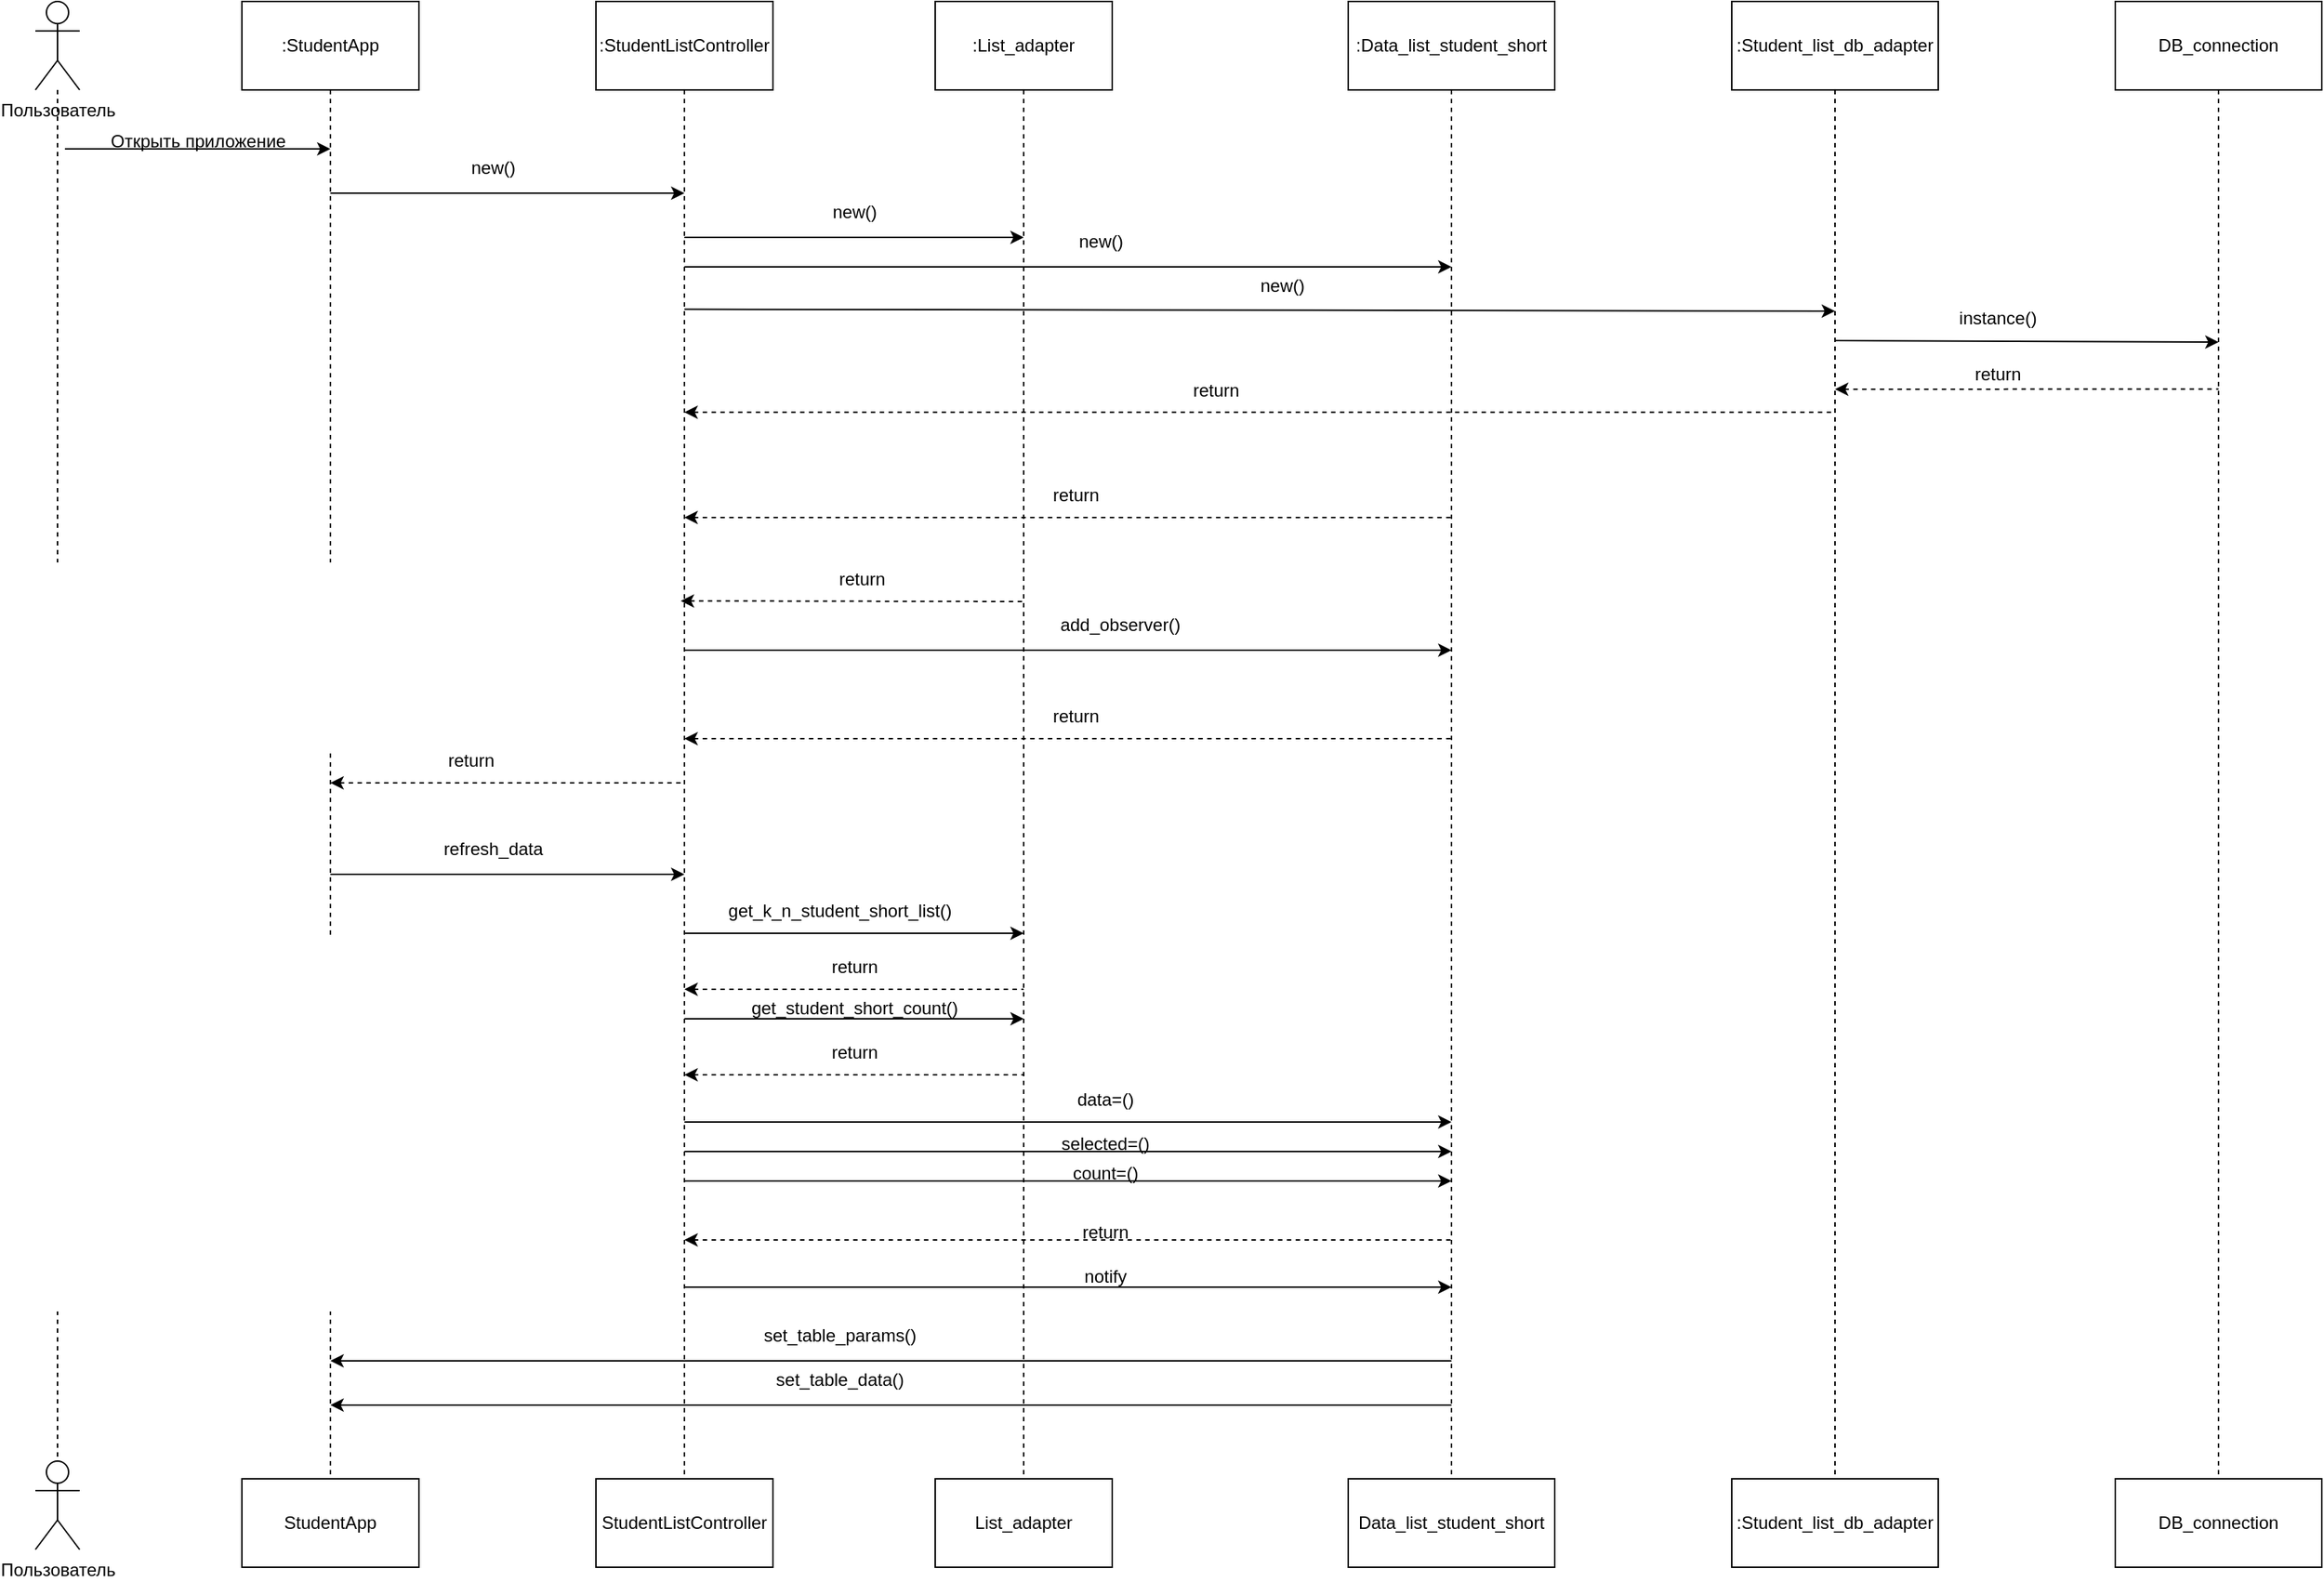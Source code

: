 <mxfile version="25.0.3">
  <diagram name="Страница — 1" id="O1wBWNtwzzCgPNyblacY">
    <mxGraphModel dx="2049" dy="1114" grid="1" gridSize="10" guides="1" tooltips="1" connect="1" arrows="1" fold="1" page="1" pageScale="1" pageWidth="827" pageHeight="1169" math="0" shadow="0">
      <root>
        <mxCell id="0" />
        <mxCell id="1" parent="0" />
        <mxCell id="iM3YfhOh1Oi1pRqdzWGs-1" value="Пользователь" style="shape=umlActor;verticalLabelPosition=bottom;verticalAlign=top;html=1;outlineConnect=0;" parent="1" vertex="1">
          <mxGeometry x="80" y="140" width="30" height="60" as="geometry" />
        </mxCell>
        <mxCell id="iM3YfhOh1Oi1pRqdzWGs-2" value="Пользователь" style="shape=umlActor;verticalLabelPosition=bottom;verticalAlign=top;html=1;outlineConnect=0;" parent="1" vertex="1">
          <mxGeometry x="80" y="1130" width="30" height="60" as="geometry" />
        </mxCell>
        <mxCell id="iM3YfhOh1Oi1pRqdzWGs-3" style="edgeStyle=orthogonalEdgeStyle;rounded=0;orthogonalLoop=1;jettySize=auto;html=1;entryX=0.5;entryY=0;entryDx=0;entryDy=0;entryPerimeter=0;endArrow=none;endFill=0;dashed=1;" parent="1" source="iM3YfhOh1Oi1pRqdzWGs-1" target="iM3YfhOh1Oi1pRqdzWGs-2" edge="1">
          <mxGeometry relative="1" as="geometry" />
        </mxCell>
        <mxCell id="iM3YfhOh1Oi1pRqdzWGs-7" style="edgeStyle=orthogonalEdgeStyle;rounded=0;orthogonalLoop=1;jettySize=auto;html=1;exitX=0.5;exitY=1;exitDx=0;exitDy=0;entryX=0.5;entryY=0;entryDx=0;entryDy=0;dashed=1;endArrow=none;endFill=0;" parent="1" source="iM3YfhOh1Oi1pRqdzWGs-5" target="iM3YfhOh1Oi1pRqdzWGs-6" edge="1">
          <mxGeometry relative="1" as="geometry" />
        </mxCell>
        <mxCell id="iM3YfhOh1Oi1pRqdzWGs-5" value=":StudentApp" style="rounded=0;whiteSpace=wrap;html=1;" parent="1" vertex="1">
          <mxGeometry x="220" y="140" width="120" height="60" as="geometry" />
        </mxCell>
        <mxCell id="iM3YfhOh1Oi1pRqdzWGs-6" value="StudentApp" style="rounded=0;whiteSpace=wrap;html=1;" parent="1" vertex="1">
          <mxGeometry x="220" y="1142" width="120" height="60" as="geometry" />
        </mxCell>
        <mxCell id="iM3YfhOh1Oi1pRqdzWGs-10" style="edgeStyle=orthogonalEdgeStyle;rounded=0;orthogonalLoop=1;jettySize=auto;html=1;exitX=0.5;exitY=1;exitDx=0;exitDy=0;entryX=0.5;entryY=0;entryDx=0;entryDy=0;dashed=1;endArrow=none;endFill=0;" parent="1" source="iM3YfhOh1Oi1pRqdzWGs-8" target="iM3YfhOh1Oi1pRqdzWGs-9" edge="1">
          <mxGeometry relative="1" as="geometry" />
        </mxCell>
        <mxCell id="iM3YfhOh1Oi1pRqdzWGs-8" value=":StudentListController" style="rounded=0;whiteSpace=wrap;html=1;" parent="1" vertex="1">
          <mxGeometry x="460" y="140" width="120" height="60" as="geometry" />
        </mxCell>
        <mxCell id="iM3YfhOh1Oi1pRqdzWGs-9" value="StudentListController" style="rounded=0;whiteSpace=wrap;html=1;" parent="1" vertex="1">
          <mxGeometry x="460" y="1142" width="120" height="60" as="geometry" />
        </mxCell>
        <mxCell id="iM3YfhOh1Oi1pRqdzWGs-11" value="" style="endArrow=classic;html=1;rounded=0;" parent="1" edge="1">
          <mxGeometry width="50" height="50" relative="1" as="geometry">
            <mxPoint x="100" y="240" as="sourcePoint" />
            <mxPoint x="280" y="240" as="targetPoint" />
          </mxGeometry>
        </mxCell>
        <mxCell id="iM3YfhOh1Oi1pRqdzWGs-12" value="Открыть приложение" style="text;html=1;align=center;verticalAlign=middle;resizable=0;points=[];autosize=1;strokeColor=none;fillColor=none;" parent="1" vertex="1">
          <mxGeometry x="120" y="220" width="140" height="30" as="geometry" />
        </mxCell>
        <mxCell id="iM3YfhOh1Oi1pRqdzWGs-13" value="" style="endArrow=classic;html=1;rounded=0;" parent="1" edge="1">
          <mxGeometry width="50" height="50" relative="1" as="geometry">
            <mxPoint x="280" y="270" as="sourcePoint" />
            <mxPoint x="520" y="270" as="targetPoint" />
          </mxGeometry>
        </mxCell>
        <mxCell id="iM3YfhOh1Oi1pRqdzWGs-14" value="new()" style="text;html=1;align=center;verticalAlign=middle;resizable=0;points=[];autosize=1;strokeColor=none;fillColor=none;" parent="1" vertex="1">
          <mxGeometry x="365" y="238" width="50" height="30" as="geometry" />
        </mxCell>
        <mxCell id="iM3YfhOh1Oi1pRqdzWGs-17" style="edgeStyle=orthogonalEdgeStyle;rounded=0;orthogonalLoop=1;jettySize=auto;html=1;exitX=0.5;exitY=1;exitDx=0;exitDy=0;entryX=0.5;entryY=0;entryDx=0;entryDy=0;dashed=1;endArrow=none;endFill=0;" parent="1" source="iM3YfhOh1Oi1pRqdzWGs-15" target="iM3YfhOh1Oi1pRqdzWGs-16" edge="1">
          <mxGeometry relative="1" as="geometry" />
        </mxCell>
        <mxCell id="iM3YfhOh1Oi1pRqdzWGs-15" value=":List_adapter" style="rounded=0;whiteSpace=wrap;html=1;" parent="1" vertex="1">
          <mxGeometry x="690" y="140" width="120" height="60" as="geometry" />
        </mxCell>
        <mxCell id="iM3YfhOh1Oi1pRqdzWGs-16" value="List_adapter" style="rounded=0;whiteSpace=wrap;html=1;" parent="1" vertex="1">
          <mxGeometry x="690" y="1142" width="120" height="60" as="geometry" />
        </mxCell>
        <mxCell id="iM3YfhOh1Oi1pRqdzWGs-18" value="" style="endArrow=classic;html=1;rounded=0;" parent="1" edge="1">
          <mxGeometry width="50" height="50" relative="1" as="geometry">
            <mxPoint x="520" y="300" as="sourcePoint" />
            <mxPoint x="750" y="300" as="targetPoint" />
          </mxGeometry>
        </mxCell>
        <mxCell id="iM3YfhOh1Oi1pRqdzWGs-19" value="new()" style="text;html=1;align=center;verticalAlign=middle;resizable=0;points=[];autosize=1;strokeColor=none;fillColor=none;" parent="1" vertex="1">
          <mxGeometry x="610" y="268" width="50" height="30" as="geometry" />
        </mxCell>
        <mxCell id="iM3YfhOh1Oi1pRqdzWGs-24" value="" style="endArrow=classic;html=1;rounded=0;" parent="1" edge="1">
          <mxGeometry width="50" height="50" relative="1" as="geometry">
            <mxPoint x="280" y="732" as="sourcePoint" />
            <mxPoint x="520" y="732" as="targetPoint" />
          </mxGeometry>
        </mxCell>
        <mxCell id="iM3YfhOh1Oi1pRqdzWGs-25" value="refresh_data" style="text;html=1;align=center;verticalAlign=middle;resizable=0;points=[];autosize=1;strokeColor=none;fillColor=none;" parent="1" vertex="1">
          <mxGeometry x="345" y="700" width="90" height="30" as="geometry" />
        </mxCell>
        <mxCell id="iM3YfhOh1Oi1pRqdzWGs-26" value="" style="endArrow=classic;html=1;rounded=0;" parent="1" edge="1">
          <mxGeometry width="50" height="50" relative="1" as="geometry">
            <mxPoint x="520" y="772" as="sourcePoint" />
            <mxPoint x="750" y="772" as="targetPoint" />
          </mxGeometry>
        </mxCell>
        <mxCell id="iM3YfhOh1Oi1pRqdzWGs-27" value="get_k_n_student_short_list()" style="text;html=1;align=center;verticalAlign=middle;resizable=0;points=[];autosize=1;strokeColor=none;fillColor=none;" parent="1" vertex="1">
          <mxGeometry x="540" y="742" width="170" height="30" as="geometry" />
        </mxCell>
        <mxCell id="iM3YfhOh1Oi1pRqdzWGs-28" value="" style="endArrow=none;html=1;rounded=0;dashed=1;startArrow=classic;startFill=1;endFill=0;" parent="1" edge="1">
          <mxGeometry width="50" height="50" relative="1" as="geometry">
            <mxPoint x="520" y="810" as="sourcePoint" />
            <mxPoint x="750" y="810" as="targetPoint" />
          </mxGeometry>
        </mxCell>
        <mxCell id="iM3YfhOh1Oi1pRqdzWGs-29" value="return" style="text;html=1;align=center;verticalAlign=middle;resizable=0;points=[];autosize=1;strokeColor=none;fillColor=none;" parent="1" vertex="1">
          <mxGeometry x="610" y="780" width="50" height="30" as="geometry" />
        </mxCell>
        <mxCell id="iM3YfhOh1Oi1pRqdzWGs-32" style="edgeStyle=orthogonalEdgeStyle;rounded=0;orthogonalLoop=1;jettySize=auto;html=1;exitX=0.5;exitY=1;exitDx=0;exitDy=0;entryX=0.5;entryY=0;entryDx=0;entryDy=0;dashed=1;endArrow=none;endFill=0;" parent="1" source="iM3YfhOh1Oi1pRqdzWGs-30" target="iM3YfhOh1Oi1pRqdzWGs-31" edge="1">
          <mxGeometry relative="1" as="geometry" />
        </mxCell>
        <mxCell id="iM3YfhOh1Oi1pRqdzWGs-30" value=":Data_list_student_short" style="rounded=0;whiteSpace=wrap;html=1;" parent="1" vertex="1">
          <mxGeometry x="970" y="140" width="140" height="60" as="geometry" />
        </mxCell>
        <mxCell id="iM3YfhOh1Oi1pRqdzWGs-31" value="Data_list_student_short" style="rounded=0;whiteSpace=wrap;html=1;" parent="1" vertex="1">
          <mxGeometry x="970" y="1142" width="140" height="60" as="geometry" />
        </mxCell>
        <mxCell id="iM3YfhOh1Oi1pRqdzWGs-35" value="" style="endArrow=classic;html=1;rounded=0;" parent="1" edge="1">
          <mxGeometry width="50" height="50" relative="1" as="geometry">
            <mxPoint x="520" y="900" as="sourcePoint" />
            <mxPoint x="1040" y="900" as="targetPoint" />
          </mxGeometry>
        </mxCell>
        <mxCell id="iM3YfhOh1Oi1pRqdzWGs-36" value="data=()" style="text;html=1;align=center;verticalAlign=middle;resizable=0;points=[];autosize=1;strokeColor=none;fillColor=none;" parent="1" vertex="1">
          <mxGeometry x="775" y="870" width="60" height="30" as="geometry" />
        </mxCell>
        <mxCell id="iM3YfhOh1Oi1pRqdzWGs-37" value="" style="endArrow=classic;html=1;rounded=0;" parent="1" edge="1">
          <mxGeometry width="50" height="50" relative="1" as="geometry">
            <mxPoint x="520" y="920" as="sourcePoint" />
            <mxPoint x="1040" y="920" as="targetPoint" />
          </mxGeometry>
        </mxCell>
        <mxCell id="iM3YfhOh1Oi1pRqdzWGs-38" value="selected=()" style="text;html=1;align=center;verticalAlign=middle;resizable=0;points=[];autosize=1;strokeColor=none;fillColor=none;" parent="1" vertex="1">
          <mxGeometry x="765" y="900" width="80" height="30" as="geometry" />
        </mxCell>
        <mxCell id="iM3YfhOh1Oi1pRqdzWGs-39" value="" style="endArrow=none;html=1;rounded=0;startArrow=classic;startFill=1;endFill=0;dashed=1;" parent="1" edge="1">
          <mxGeometry width="50" height="50" relative="1" as="geometry">
            <mxPoint x="520" y="980" as="sourcePoint" />
            <mxPoint x="1040" y="980" as="targetPoint" />
          </mxGeometry>
        </mxCell>
        <mxCell id="iM3YfhOh1Oi1pRqdzWGs-40" value="return" style="text;html=1;align=center;verticalAlign=middle;resizable=0;points=[];autosize=1;strokeColor=none;fillColor=none;" parent="1" vertex="1">
          <mxGeometry x="780" y="960" width="50" height="30" as="geometry" />
        </mxCell>
        <mxCell id="iM3YfhOh1Oi1pRqdzWGs-42" value="" style="endArrow=classic;html=1;rounded=0;" parent="1" edge="1">
          <mxGeometry width="50" height="50" relative="1" as="geometry">
            <mxPoint x="520" y="940" as="sourcePoint" />
            <mxPoint x="1040" y="940" as="targetPoint" />
          </mxGeometry>
        </mxCell>
        <mxCell id="iM3YfhOh1Oi1pRqdzWGs-43" value="count=()" style="text;html=1;align=center;verticalAlign=middle;resizable=0;points=[];autosize=1;strokeColor=none;fillColor=none;" parent="1" vertex="1">
          <mxGeometry x="770" y="920" width="70" height="30" as="geometry" />
        </mxCell>
        <mxCell id="iM3YfhOh1Oi1pRqdzWGs-44" value="" style="endArrow=classic;html=1;rounded=0;" parent="1" edge="1">
          <mxGeometry width="50" height="50" relative="1" as="geometry">
            <mxPoint x="520" y="1012" as="sourcePoint" />
            <mxPoint x="1040" y="1012" as="targetPoint" />
          </mxGeometry>
        </mxCell>
        <mxCell id="iM3YfhOh1Oi1pRqdzWGs-45" value="notify" style="text;html=1;align=center;verticalAlign=middle;resizable=0;points=[];autosize=1;strokeColor=none;fillColor=none;" parent="1" vertex="1">
          <mxGeometry x="780" y="990" width="50" height="30" as="geometry" />
        </mxCell>
        <mxCell id="iM3YfhOh1Oi1pRqdzWGs-46" value="" style="endArrow=none;html=1;rounded=0;startArrow=classic;startFill=1;endFill=0;" parent="1" edge="1">
          <mxGeometry width="50" height="50" relative="1" as="geometry">
            <mxPoint x="280" y="1062" as="sourcePoint" />
            <mxPoint x="1040" y="1062" as="targetPoint" />
          </mxGeometry>
        </mxCell>
        <mxCell id="iM3YfhOh1Oi1pRqdzWGs-47" value="set_table_params()" style="text;html=1;align=center;verticalAlign=middle;resizable=0;points=[];autosize=1;strokeColor=none;fillColor=none;" parent="1" vertex="1">
          <mxGeometry x="560" y="1030" width="130" height="30" as="geometry" />
        </mxCell>
        <mxCell id="iM3YfhOh1Oi1pRqdzWGs-49" value="" style="endArrow=none;html=1;rounded=0;startArrow=classic;startFill=1;endFill=0;" parent="1" edge="1">
          <mxGeometry width="50" height="50" relative="1" as="geometry">
            <mxPoint x="280" y="1092" as="sourcePoint" />
            <mxPoint x="1040" y="1092" as="targetPoint" />
          </mxGeometry>
        </mxCell>
        <mxCell id="iM3YfhOh1Oi1pRqdzWGs-50" value="set_table_data()" style="text;html=1;align=center;verticalAlign=middle;resizable=0;points=[];autosize=1;strokeColor=none;fillColor=none;" parent="1" vertex="1">
          <mxGeometry x="570" y="1060" width="110" height="30" as="geometry" />
        </mxCell>
        <mxCell id="y-QJlNwA0FWdy1sTkXh7-9" value="" style="endArrow=classic;html=1;rounded=0;" edge="1" parent="1">
          <mxGeometry width="50" height="50" relative="1" as="geometry">
            <mxPoint x="520" y="320" as="sourcePoint" />
            <mxPoint x="1040" y="320" as="targetPoint" />
          </mxGeometry>
        </mxCell>
        <mxCell id="y-QJlNwA0FWdy1sTkXh7-10" value="new()" style="text;html=1;align=center;verticalAlign=middle;resizable=0;points=[];autosize=1;strokeColor=none;fillColor=none;" vertex="1" parent="1">
          <mxGeometry x="777" y="288" width="50" height="30" as="geometry" />
        </mxCell>
        <mxCell id="y-QJlNwA0FWdy1sTkXh7-15" value="" style="endArrow=none;html=1;rounded=0;dashed=1;startArrow=classic;startFill=1;endFill=0;" edge="1" parent="1">
          <mxGeometry width="50" height="50" relative="1" as="geometry">
            <mxPoint x="520" y="490" as="sourcePoint" />
            <mxPoint x="1040" y="490" as="targetPoint" />
          </mxGeometry>
        </mxCell>
        <mxCell id="y-QJlNwA0FWdy1sTkXh7-16" value="return" style="text;html=1;align=center;verticalAlign=middle;resizable=0;points=[];autosize=1;strokeColor=none;fillColor=none;" vertex="1" parent="1">
          <mxGeometry x="760" y="460" width="50" height="30" as="geometry" />
        </mxCell>
        <mxCell id="y-QJlNwA0FWdy1sTkXh7-17" value="" style="endArrow=none;html=1;rounded=0;dashed=1;startArrow=classic;startFill=1;endFill=0;" edge="1" parent="1">
          <mxGeometry width="50" height="50" relative="1" as="geometry">
            <mxPoint x="517.5" y="546.57" as="sourcePoint" />
            <mxPoint x="750" y="547" as="targetPoint" />
          </mxGeometry>
        </mxCell>
        <mxCell id="y-QJlNwA0FWdy1sTkXh7-18" value="return" style="text;html=1;align=center;verticalAlign=middle;resizable=0;points=[];autosize=1;strokeColor=none;fillColor=none;" vertex="1" parent="1">
          <mxGeometry x="615" y="516.57" width="50" height="30" as="geometry" />
        </mxCell>
        <mxCell id="y-QJlNwA0FWdy1sTkXh7-19" value="" style="endArrow=classic;html=1;rounded=0;" edge="1" parent="1">
          <mxGeometry width="50" height="50" relative="1" as="geometry">
            <mxPoint x="520" y="580" as="sourcePoint" />
            <mxPoint x="1040" y="580" as="targetPoint" />
          </mxGeometry>
        </mxCell>
        <mxCell id="y-QJlNwA0FWdy1sTkXh7-20" value="add_observer()" style="text;html=1;align=center;verticalAlign=middle;resizable=0;points=[];autosize=1;strokeColor=none;fillColor=none;" vertex="1" parent="1">
          <mxGeometry x="765" y="548" width="100" height="30" as="geometry" />
        </mxCell>
        <mxCell id="y-QJlNwA0FWdy1sTkXh7-21" value="" style="endArrow=none;html=1;rounded=0;dashed=1;startArrow=classic;startFill=1;endFill=0;" edge="1" parent="1">
          <mxGeometry width="50" height="50" relative="1" as="geometry">
            <mxPoint x="520" y="640" as="sourcePoint" />
            <mxPoint x="1040" y="640" as="targetPoint" />
          </mxGeometry>
        </mxCell>
        <mxCell id="y-QJlNwA0FWdy1sTkXh7-22" value="return" style="text;html=1;align=center;verticalAlign=middle;resizable=0;points=[];autosize=1;strokeColor=none;fillColor=none;" vertex="1" parent="1">
          <mxGeometry x="760" y="610" width="50" height="30" as="geometry" />
        </mxCell>
        <mxCell id="y-QJlNwA0FWdy1sTkXh7-23" value="" style="endArrow=none;html=1;rounded=0;dashed=1;startArrow=classic;startFill=1;endFill=0;" edge="1" parent="1">
          <mxGeometry width="50" height="50" relative="1" as="geometry">
            <mxPoint x="280" y="670" as="sourcePoint" />
            <mxPoint x="520" y="670" as="targetPoint" />
          </mxGeometry>
        </mxCell>
        <mxCell id="y-QJlNwA0FWdy1sTkXh7-24" value="return" style="text;html=1;align=center;verticalAlign=middle;resizable=0;points=[];autosize=1;strokeColor=none;fillColor=none;" vertex="1" parent="1">
          <mxGeometry x="350" y="640" width="50" height="30" as="geometry" />
        </mxCell>
        <mxCell id="y-QJlNwA0FWdy1sTkXh7-26" style="edgeStyle=orthogonalEdgeStyle;rounded=0;orthogonalLoop=1;jettySize=auto;html=1;exitX=0.5;exitY=1;exitDx=0;exitDy=0;entryX=0.5;entryY=0;entryDx=0;entryDy=0;dashed=1;endArrow=none;endFill=0;" edge="1" parent="1" source="y-QJlNwA0FWdy1sTkXh7-27" target="y-QJlNwA0FWdy1sTkXh7-28">
          <mxGeometry relative="1" as="geometry" />
        </mxCell>
        <mxCell id="y-QJlNwA0FWdy1sTkXh7-27" value=":Student_list_db_adapter" style="rounded=0;whiteSpace=wrap;html=1;" vertex="1" parent="1">
          <mxGeometry x="1230" y="140" width="140" height="60" as="geometry" />
        </mxCell>
        <mxCell id="y-QJlNwA0FWdy1sTkXh7-28" value=":Student_list_db_adapter" style="rounded=0;whiteSpace=wrap;html=1;" vertex="1" parent="1">
          <mxGeometry x="1230" y="1142" width="140" height="60" as="geometry" />
        </mxCell>
        <mxCell id="y-QJlNwA0FWdy1sTkXh7-29" value="" style="endArrow=classic;html=1;rounded=0;" edge="1" parent="1">
          <mxGeometry width="50" height="50" relative="1" as="geometry">
            <mxPoint x="520" y="348.75" as="sourcePoint" />
            <mxPoint x="1300" y="350" as="targetPoint" />
          </mxGeometry>
        </mxCell>
        <mxCell id="y-QJlNwA0FWdy1sTkXh7-30" style="edgeStyle=orthogonalEdgeStyle;rounded=0;orthogonalLoop=1;jettySize=auto;html=1;exitX=0.5;exitY=1;exitDx=0;exitDy=0;entryX=0.5;entryY=0;entryDx=0;entryDy=0;dashed=1;endArrow=none;endFill=0;" edge="1" parent="1" source="y-QJlNwA0FWdy1sTkXh7-31" target="y-QJlNwA0FWdy1sTkXh7-32">
          <mxGeometry relative="1" as="geometry" />
        </mxCell>
        <mxCell id="y-QJlNwA0FWdy1sTkXh7-31" value="DB_connection" style="rounded=0;whiteSpace=wrap;html=1;" vertex="1" parent="1">
          <mxGeometry x="1490" y="140" width="140" height="60" as="geometry" />
        </mxCell>
        <mxCell id="y-QJlNwA0FWdy1sTkXh7-32" value="DB_connection" style="rounded=0;whiteSpace=wrap;html=1;" vertex="1" parent="1">
          <mxGeometry x="1490" y="1142" width="140" height="60" as="geometry" />
        </mxCell>
        <mxCell id="y-QJlNwA0FWdy1sTkXh7-33" value="new()" style="text;html=1;align=center;verticalAlign=middle;resizable=0;points=[];autosize=1;strokeColor=none;fillColor=none;" vertex="1" parent="1">
          <mxGeometry x="900" y="318" width="50" height="30" as="geometry" />
        </mxCell>
        <mxCell id="y-QJlNwA0FWdy1sTkXh7-35" value="" style="endArrow=none;html=1;rounded=0;dashed=1;startArrow=classic;startFill=1;endFill=0;" edge="1" parent="1">
          <mxGeometry width="50" height="50" relative="1" as="geometry">
            <mxPoint x="520" y="418.57" as="sourcePoint" />
            <mxPoint x="1300" y="418.57" as="targetPoint" />
          </mxGeometry>
        </mxCell>
        <mxCell id="y-QJlNwA0FWdy1sTkXh7-36" value="return" style="text;html=1;align=center;verticalAlign=middle;resizable=0;points=[];autosize=1;strokeColor=none;fillColor=none;" vertex="1" parent="1">
          <mxGeometry x="855" y="388.57" width="50" height="30" as="geometry" />
        </mxCell>
        <mxCell id="y-QJlNwA0FWdy1sTkXh7-37" value="" style="endArrow=classic;html=1;rounded=0;" edge="1" parent="1">
          <mxGeometry width="50" height="50" relative="1" as="geometry">
            <mxPoint x="1300" y="370" as="sourcePoint" />
            <mxPoint x="1560" y="371" as="targetPoint" />
          </mxGeometry>
        </mxCell>
        <mxCell id="y-QJlNwA0FWdy1sTkXh7-38" value="instance()" style="text;html=1;align=center;verticalAlign=middle;resizable=0;points=[];autosize=1;strokeColor=none;fillColor=none;" vertex="1" parent="1">
          <mxGeometry x="1370" y="340" width="80" height="30" as="geometry" />
        </mxCell>
        <mxCell id="y-QJlNwA0FWdy1sTkXh7-39" value="" style="endArrow=none;html=1;rounded=0;dashed=1;startArrow=classic;startFill=1;endFill=0;" edge="1" parent="1">
          <mxGeometry width="50" height="50" relative="1" as="geometry">
            <mxPoint x="1300" y="403" as="sourcePoint" />
            <mxPoint x="1560" y="402.86" as="targetPoint" />
          </mxGeometry>
        </mxCell>
        <mxCell id="y-QJlNwA0FWdy1sTkXh7-40" value="return" style="text;html=1;align=center;verticalAlign=middle;resizable=0;points=[];autosize=1;strokeColor=none;fillColor=none;" vertex="1" parent="1">
          <mxGeometry x="1385" y="378" width="50" height="30" as="geometry" />
        </mxCell>
        <mxCell id="y-QJlNwA0FWdy1sTkXh7-42" value="" style="endArrow=classic;html=1;rounded=0;" edge="1" parent="1">
          <mxGeometry width="50" height="50" relative="1" as="geometry">
            <mxPoint x="520" y="830" as="sourcePoint" />
            <mxPoint x="750" y="830" as="targetPoint" />
          </mxGeometry>
        </mxCell>
        <mxCell id="y-QJlNwA0FWdy1sTkXh7-43" value="get_student_short_count()" style="text;html=1;align=center;verticalAlign=middle;resizable=0;points=[];autosize=1;strokeColor=none;fillColor=none;" vertex="1" parent="1">
          <mxGeometry x="555" y="808" width="160" height="30" as="geometry" />
        </mxCell>
        <mxCell id="y-QJlNwA0FWdy1sTkXh7-44" value="" style="endArrow=none;html=1;rounded=0;dashed=1;startArrow=classic;startFill=1;endFill=0;" edge="1" parent="1">
          <mxGeometry width="50" height="50" relative="1" as="geometry">
            <mxPoint x="520" y="868" as="sourcePoint" />
            <mxPoint x="750" y="868" as="targetPoint" />
          </mxGeometry>
        </mxCell>
        <mxCell id="y-QJlNwA0FWdy1sTkXh7-45" value="return" style="text;html=1;align=center;verticalAlign=middle;resizable=0;points=[];autosize=1;strokeColor=none;fillColor=none;" vertex="1" parent="1">
          <mxGeometry x="610" y="838" width="50" height="30" as="geometry" />
        </mxCell>
      </root>
    </mxGraphModel>
  </diagram>
</mxfile>
